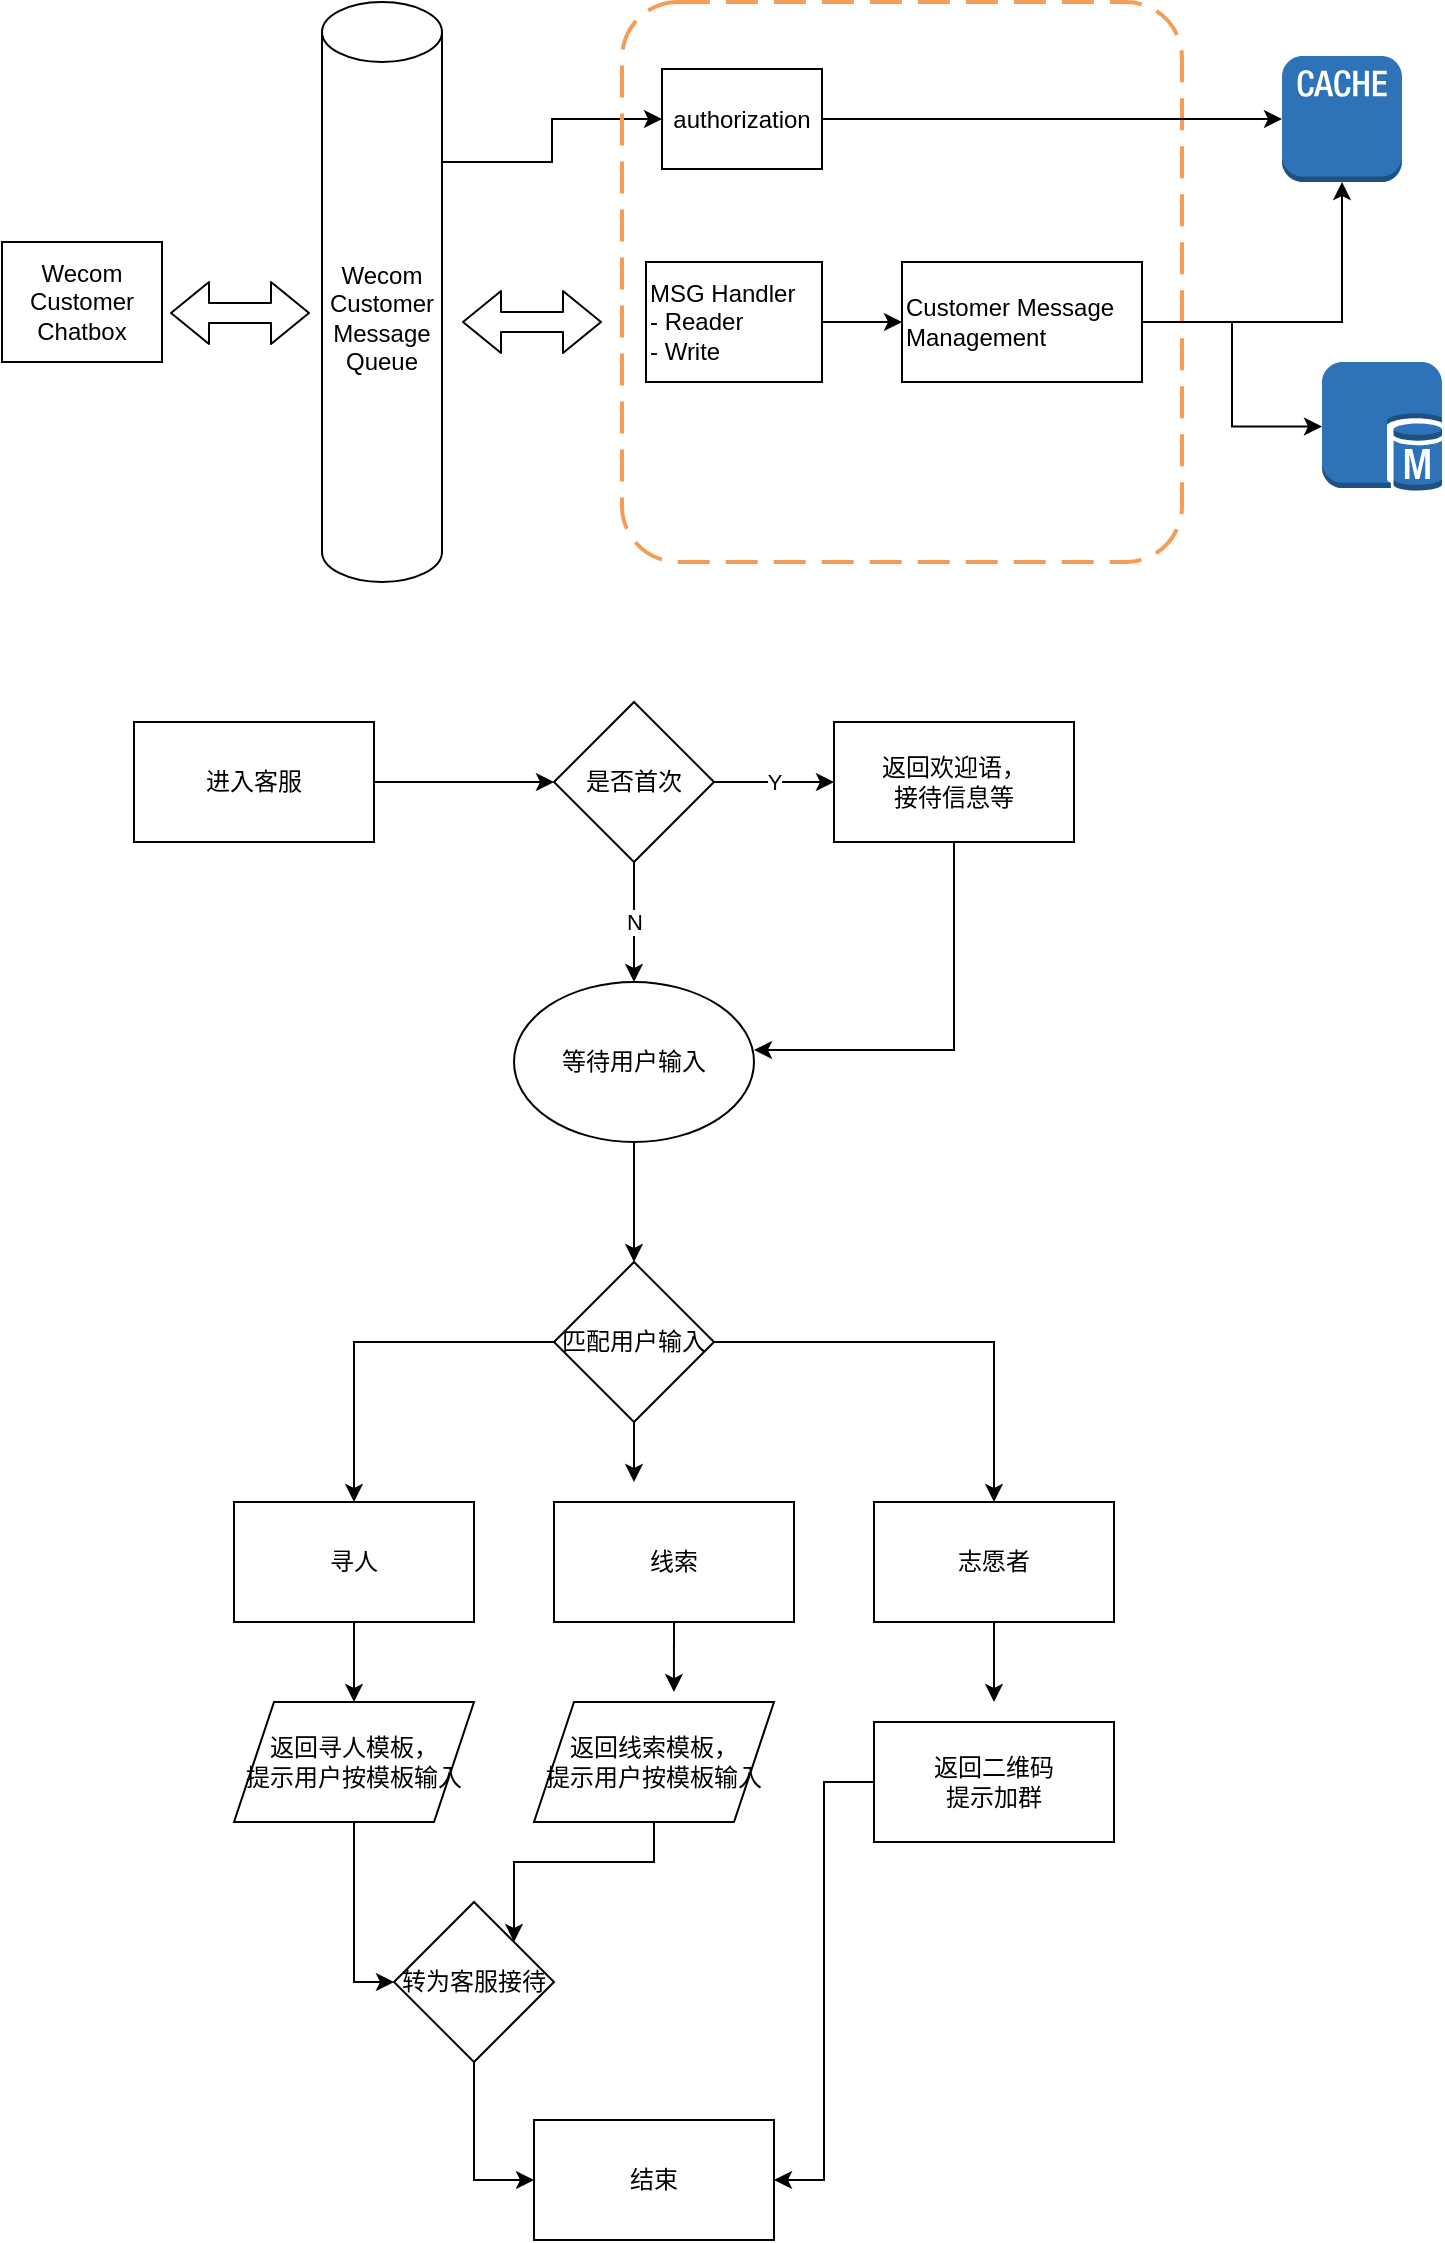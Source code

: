 <mxfile version="15.0.6" type="github">
  <diagram id="yePA2XcN2ARLIGrzlvJ3" name="Page-1">
    <mxGraphModel dx="946" dy="501" grid="1" gridSize="10" guides="1" tooltips="1" connect="1" arrows="1" fold="1" page="1" pageScale="1" pageWidth="827" pageHeight="1169" math="0" shadow="0">
      <root>
        <mxCell id="0" />
        <mxCell id="1" parent="0" />
        <mxCell id="vcsEnGTEWHbukSVRujMr-24" style="edgeStyle=orthogonalEdgeStyle;rounded=0;orthogonalLoop=1;jettySize=auto;html=1;exitX=1;exitY=0;exitDx=0;exitDy=80;exitPerimeter=0;entryX=0;entryY=0.5;entryDx=0;entryDy=0;" parent="1" source="vcsEnGTEWHbukSVRujMr-1" target="vcsEnGTEWHbukSVRujMr-5" edge="1">
          <mxGeometry relative="1" as="geometry" />
        </mxCell>
        <mxCell id="vcsEnGTEWHbukSVRujMr-1" value="Wecom Customer&lt;br&gt;Message&lt;br&gt;Queue" style="shape=cylinder3;whiteSpace=wrap;html=1;boundedLbl=1;backgroundOutline=1;size=15;" parent="1" vertex="1">
          <mxGeometry x="214" y="50" width="60" height="290" as="geometry" />
        </mxCell>
        <mxCell id="vcsEnGTEWHbukSVRujMr-2" value="Wecom Customer&lt;br&gt;Chatbox" style="rounded=0;whiteSpace=wrap;html=1;" parent="1" vertex="1">
          <mxGeometry x="54" y="170" width="80" height="60" as="geometry" />
        </mxCell>
        <mxCell id="vcsEnGTEWHbukSVRujMr-4" value="" style="rounded=1;arcSize=10;dashed=1;strokeColor=#F59D56;fillColor=none;gradientColor=none;dashPattern=8 4;strokeWidth=2;" parent="1" vertex="1">
          <mxGeometry x="364" y="50" width="280" height="280" as="geometry" />
        </mxCell>
        <mxCell id="vcsEnGTEWHbukSVRujMr-14" style="edgeStyle=orthogonalEdgeStyle;rounded=0;orthogonalLoop=1;jettySize=auto;html=1;entryX=0;entryY=0.5;entryDx=0;entryDy=0;entryPerimeter=0;" parent="1" source="vcsEnGTEWHbukSVRujMr-5" target="vcsEnGTEWHbukSVRujMr-11" edge="1">
          <mxGeometry relative="1" as="geometry" />
        </mxCell>
        <mxCell id="vcsEnGTEWHbukSVRujMr-5" value="authorization" style="rounded=0;whiteSpace=wrap;html=1;" parent="1" vertex="1">
          <mxGeometry x="384" y="83.5" width="80" height="50" as="geometry" />
        </mxCell>
        <mxCell id="vcsEnGTEWHbukSVRujMr-17" style="edgeStyle=orthogonalEdgeStyle;rounded=0;orthogonalLoop=1;jettySize=auto;html=1;entryX=0;entryY=0.5;entryDx=0;entryDy=0;" parent="1" source="vcsEnGTEWHbukSVRujMr-6" target="vcsEnGTEWHbukSVRujMr-9" edge="1">
          <mxGeometry relative="1" as="geometry" />
        </mxCell>
        <mxCell id="vcsEnGTEWHbukSVRujMr-6" value="MSG Handler&amp;nbsp;&lt;br&gt;- Reader&lt;br&gt;- Write" style="rounded=0;whiteSpace=wrap;html=1;align=left;" parent="1" vertex="1">
          <mxGeometry x="376" y="180" width="88" height="60" as="geometry" />
        </mxCell>
        <mxCell id="vcsEnGTEWHbukSVRujMr-12" style="edgeStyle=orthogonalEdgeStyle;rounded=0;orthogonalLoop=1;jettySize=auto;html=1;" parent="1" source="vcsEnGTEWHbukSVRujMr-9" target="vcsEnGTEWHbukSVRujMr-10" edge="1">
          <mxGeometry relative="1" as="geometry" />
        </mxCell>
        <mxCell id="vcsEnGTEWHbukSVRujMr-13" style="edgeStyle=orthogonalEdgeStyle;rounded=0;orthogonalLoop=1;jettySize=auto;html=1;exitX=1;exitY=0.5;exitDx=0;exitDy=0;entryX=0.5;entryY=1;entryDx=0;entryDy=0;entryPerimeter=0;" parent="1" source="vcsEnGTEWHbukSVRujMr-9" target="vcsEnGTEWHbukSVRujMr-11" edge="1">
          <mxGeometry relative="1" as="geometry" />
        </mxCell>
        <mxCell id="vcsEnGTEWHbukSVRujMr-9" value="Customer Message Management&amp;nbsp;" style="rounded=0;whiteSpace=wrap;html=1;align=left;" parent="1" vertex="1">
          <mxGeometry x="504" y="180" width="120" height="60" as="geometry" />
        </mxCell>
        <mxCell id="vcsEnGTEWHbukSVRujMr-10" value="" style="outlineConnect=0;dashed=0;verticalLabelPosition=bottom;verticalAlign=top;align=center;html=1;shape=mxgraph.aws3.sql_master;fillColor=#2E73B8;gradientColor=none;" parent="1" vertex="1">
          <mxGeometry x="714" y="230" width="60" height="64.5" as="geometry" />
        </mxCell>
        <mxCell id="vcsEnGTEWHbukSVRujMr-11" value="" style="outlineConnect=0;dashed=0;verticalLabelPosition=bottom;verticalAlign=top;align=center;html=1;shape=mxgraph.aws3.cache_node;fillColor=#2E73B8;gradientColor=none;" parent="1" vertex="1">
          <mxGeometry x="694" y="77" width="60" height="63" as="geometry" />
        </mxCell>
        <mxCell id="vcsEnGTEWHbukSVRujMr-21" value="" style="shape=flexArrow;endArrow=classic;startArrow=classic;html=1;" parent="1" edge="1">
          <mxGeometry width="100" height="100" relative="1" as="geometry">
            <mxPoint x="284" y="210" as="sourcePoint" />
            <mxPoint x="354" y="210" as="targetPoint" />
          </mxGeometry>
        </mxCell>
        <mxCell id="vcsEnGTEWHbukSVRujMr-22" value="" style="shape=flexArrow;endArrow=classic;startArrow=classic;html=1;" parent="1" edge="1">
          <mxGeometry width="100" height="100" relative="1" as="geometry">
            <mxPoint x="138" y="205.5" as="sourcePoint" />
            <mxPoint x="208" y="205.5" as="targetPoint" />
          </mxGeometry>
        </mxCell>
        <mxCell id="_3AI-ibneZxqzC0SvTOQ-4" style="edgeStyle=orthogonalEdgeStyle;rounded=0;orthogonalLoop=1;jettySize=auto;html=1;" edge="1" parent="1" source="_3AI-ibneZxqzC0SvTOQ-1">
          <mxGeometry relative="1" as="geometry">
            <mxPoint x="330" y="440" as="targetPoint" />
          </mxGeometry>
        </mxCell>
        <mxCell id="_3AI-ibneZxqzC0SvTOQ-1" value="进入客服" style="rounded=0;whiteSpace=wrap;html=1;" vertex="1" parent="1">
          <mxGeometry x="120" y="410" width="120" height="60" as="geometry" />
        </mxCell>
        <mxCell id="_3AI-ibneZxqzC0SvTOQ-6" value="Y" style="edgeStyle=orthogonalEdgeStyle;rounded=0;orthogonalLoop=1;jettySize=auto;html=1;" edge="1" parent="1" source="_3AI-ibneZxqzC0SvTOQ-2" target="_3AI-ibneZxqzC0SvTOQ-5">
          <mxGeometry relative="1" as="geometry" />
        </mxCell>
        <mxCell id="_3AI-ibneZxqzC0SvTOQ-11" value="N" style="edgeStyle=orthogonalEdgeStyle;rounded=0;orthogonalLoop=1;jettySize=auto;html=1;exitX=0.5;exitY=1;exitDx=0;exitDy=0;entryX=0.5;entryY=0;entryDx=0;entryDy=0;" edge="1" parent="1" source="_3AI-ibneZxqzC0SvTOQ-2" target="_3AI-ibneZxqzC0SvTOQ-8">
          <mxGeometry relative="1" as="geometry" />
        </mxCell>
        <mxCell id="_3AI-ibneZxqzC0SvTOQ-2" value="是否首次" style="rhombus;whiteSpace=wrap;html=1;" vertex="1" parent="1">
          <mxGeometry x="330" y="400" width="80" height="80" as="geometry" />
        </mxCell>
        <mxCell id="_3AI-ibneZxqzC0SvTOQ-7" style="edgeStyle=orthogonalEdgeStyle;rounded=0;orthogonalLoop=1;jettySize=auto;html=1;exitX=0.5;exitY=1;exitDx=0;exitDy=0;entryX=1;entryY=0.425;entryDx=0;entryDy=0;entryPerimeter=0;" edge="1" parent="1" source="_3AI-ibneZxqzC0SvTOQ-5" target="_3AI-ibneZxqzC0SvTOQ-8">
          <mxGeometry relative="1" as="geometry">
            <mxPoint x="530" y="570" as="targetPoint" />
          </mxGeometry>
        </mxCell>
        <mxCell id="_3AI-ibneZxqzC0SvTOQ-5" value="返回欢迎语，&lt;br&gt;接待信息等" style="whiteSpace=wrap;html=1;" vertex="1" parent="1">
          <mxGeometry x="470" y="410" width="120" height="60" as="geometry" />
        </mxCell>
        <mxCell id="_3AI-ibneZxqzC0SvTOQ-10" value="" style="edgeStyle=orthogonalEdgeStyle;rounded=0;orthogonalLoop=1;jettySize=auto;html=1;" edge="1" parent="1" source="_3AI-ibneZxqzC0SvTOQ-8">
          <mxGeometry relative="1" as="geometry">
            <mxPoint x="370" y="680" as="targetPoint" />
            <Array as="points">
              <mxPoint x="370" y="660" />
              <mxPoint x="370" y="660" />
            </Array>
          </mxGeometry>
        </mxCell>
        <mxCell id="_3AI-ibneZxqzC0SvTOQ-8" value="等待用户输入" style="ellipse;whiteSpace=wrap;html=1;" vertex="1" parent="1">
          <mxGeometry x="310" y="540" width="120" height="80" as="geometry" />
        </mxCell>
        <mxCell id="_3AI-ibneZxqzC0SvTOQ-26" style="edgeStyle=orthogonalEdgeStyle;rounded=0;orthogonalLoop=1;jettySize=auto;html=1;" edge="1" parent="1" source="_3AI-ibneZxqzC0SvTOQ-12">
          <mxGeometry relative="1" as="geometry">
            <mxPoint x="370" y="790" as="targetPoint" />
          </mxGeometry>
        </mxCell>
        <mxCell id="_3AI-ibneZxqzC0SvTOQ-27" style="edgeStyle=orthogonalEdgeStyle;rounded=0;orthogonalLoop=1;jettySize=auto;html=1;exitX=0;exitY=0.5;exitDx=0;exitDy=0;entryX=0.5;entryY=0;entryDx=0;entryDy=0;" edge="1" parent="1" source="_3AI-ibneZxqzC0SvTOQ-12" target="_3AI-ibneZxqzC0SvTOQ-13">
          <mxGeometry relative="1" as="geometry" />
        </mxCell>
        <mxCell id="_3AI-ibneZxqzC0SvTOQ-28" style="edgeStyle=orthogonalEdgeStyle;rounded=0;orthogonalLoop=1;jettySize=auto;html=1;exitX=1;exitY=0.5;exitDx=0;exitDy=0;entryX=0.5;entryY=0;entryDx=0;entryDy=0;" edge="1" parent="1" source="_3AI-ibneZxqzC0SvTOQ-12" target="_3AI-ibneZxqzC0SvTOQ-15">
          <mxGeometry relative="1" as="geometry" />
        </mxCell>
        <mxCell id="_3AI-ibneZxqzC0SvTOQ-12" value="匹配用户输入" style="rhombus;whiteSpace=wrap;html=1;" vertex="1" parent="1">
          <mxGeometry x="330" y="680" width="80" height="80" as="geometry" />
        </mxCell>
        <mxCell id="_3AI-ibneZxqzC0SvTOQ-32" style="edgeStyle=orthogonalEdgeStyle;rounded=0;orthogonalLoop=1;jettySize=auto;html=1;entryX=0.5;entryY=0;entryDx=0;entryDy=0;" edge="1" parent="1" source="_3AI-ibneZxqzC0SvTOQ-13" target="_3AI-ibneZxqzC0SvTOQ-19">
          <mxGeometry relative="1" as="geometry" />
        </mxCell>
        <mxCell id="_3AI-ibneZxqzC0SvTOQ-13" value="寻人" style="rounded=0;whiteSpace=wrap;html=1;" vertex="1" parent="1">
          <mxGeometry x="170" y="800" width="120" height="60" as="geometry" />
        </mxCell>
        <mxCell id="_3AI-ibneZxqzC0SvTOQ-31" style="edgeStyle=orthogonalEdgeStyle;rounded=0;orthogonalLoop=1;jettySize=auto;html=1;exitX=0.5;exitY=1;exitDx=0;exitDy=0;entryX=0.583;entryY=-0.083;entryDx=0;entryDy=0;entryPerimeter=0;" edge="1" parent="1" source="_3AI-ibneZxqzC0SvTOQ-14" target="_3AI-ibneZxqzC0SvTOQ-17">
          <mxGeometry relative="1" as="geometry" />
        </mxCell>
        <mxCell id="_3AI-ibneZxqzC0SvTOQ-14" value="线索" style="rounded=0;whiteSpace=wrap;html=1;" vertex="1" parent="1">
          <mxGeometry x="330" y="800" width="120" height="60" as="geometry" />
        </mxCell>
        <mxCell id="_3AI-ibneZxqzC0SvTOQ-29" style="edgeStyle=orthogonalEdgeStyle;rounded=0;orthogonalLoop=1;jettySize=auto;html=1;exitX=0.5;exitY=1;exitDx=0;exitDy=0;" edge="1" parent="1" source="_3AI-ibneZxqzC0SvTOQ-15">
          <mxGeometry relative="1" as="geometry">
            <mxPoint x="550" y="900" as="targetPoint" />
          </mxGeometry>
        </mxCell>
        <mxCell id="_3AI-ibneZxqzC0SvTOQ-15" value="志愿者" style="rounded=0;whiteSpace=wrap;html=1;" vertex="1" parent="1">
          <mxGeometry x="490" y="800" width="120" height="60" as="geometry" />
        </mxCell>
        <mxCell id="_3AI-ibneZxqzC0SvTOQ-21" style="edgeStyle=orthogonalEdgeStyle;rounded=0;orthogonalLoop=1;jettySize=auto;html=1;entryX=1;entryY=0.5;entryDx=0;entryDy=0;" edge="1" parent="1" source="_3AI-ibneZxqzC0SvTOQ-16" target="_3AI-ibneZxqzC0SvTOQ-20">
          <mxGeometry relative="1" as="geometry" />
        </mxCell>
        <mxCell id="_3AI-ibneZxqzC0SvTOQ-16" value="返回二维码&lt;br&gt;提示加群" style="rounded=0;whiteSpace=wrap;html=1;" vertex="1" parent="1">
          <mxGeometry x="490" y="910" width="120" height="60" as="geometry" />
        </mxCell>
        <mxCell id="_3AI-ibneZxqzC0SvTOQ-22" style="edgeStyle=orthogonalEdgeStyle;rounded=0;orthogonalLoop=1;jettySize=auto;html=1;exitX=0.5;exitY=1;exitDx=0;exitDy=0;entryX=1;entryY=0;entryDx=0;entryDy=0;" edge="1" parent="1" source="_3AI-ibneZxqzC0SvTOQ-17" target="_3AI-ibneZxqzC0SvTOQ-18">
          <mxGeometry relative="1" as="geometry" />
        </mxCell>
        <mxCell id="_3AI-ibneZxqzC0SvTOQ-17" value="返回线索模板，&lt;br&gt;提示用户按模板输入" style="shape=parallelogram;perimeter=parallelogramPerimeter;whiteSpace=wrap;html=1;fixedSize=1;" vertex="1" parent="1">
          <mxGeometry x="320" y="900" width="120" height="60" as="geometry" />
        </mxCell>
        <mxCell id="_3AI-ibneZxqzC0SvTOQ-24" style="edgeStyle=orthogonalEdgeStyle;rounded=0;orthogonalLoop=1;jettySize=auto;html=1;entryX=0;entryY=0.5;entryDx=0;entryDy=0;" edge="1" parent="1" source="_3AI-ibneZxqzC0SvTOQ-18" target="_3AI-ibneZxqzC0SvTOQ-20">
          <mxGeometry relative="1" as="geometry" />
        </mxCell>
        <mxCell id="_3AI-ibneZxqzC0SvTOQ-18" value="转为客服接待" style="rhombus;whiteSpace=wrap;html=1;" vertex="1" parent="1">
          <mxGeometry x="250" y="1000" width="80" height="80" as="geometry" />
        </mxCell>
        <mxCell id="_3AI-ibneZxqzC0SvTOQ-23" style="edgeStyle=orthogonalEdgeStyle;rounded=0;orthogonalLoop=1;jettySize=auto;html=1;entryX=0;entryY=0.5;entryDx=0;entryDy=0;" edge="1" parent="1" source="_3AI-ibneZxqzC0SvTOQ-19" target="_3AI-ibneZxqzC0SvTOQ-18">
          <mxGeometry relative="1" as="geometry" />
        </mxCell>
        <mxCell id="_3AI-ibneZxqzC0SvTOQ-19" value="返回寻人模板，&lt;br&gt;提示用户按模板输入" style="shape=parallelogram;perimeter=parallelogramPerimeter;whiteSpace=wrap;html=1;fixedSize=1;" vertex="1" parent="1">
          <mxGeometry x="170" y="900" width="120" height="60" as="geometry" />
        </mxCell>
        <mxCell id="_3AI-ibneZxqzC0SvTOQ-20" value="结束" style="rounded=0;whiteSpace=wrap;html=1;" vertex="1" parent="1">
          <mxGeometry x="320" y="1109" width="120" height="60" as="geometry" />
        </mxCell>
      </root>
    </mxGraphModel>
  </diagram>
</mxfile>
